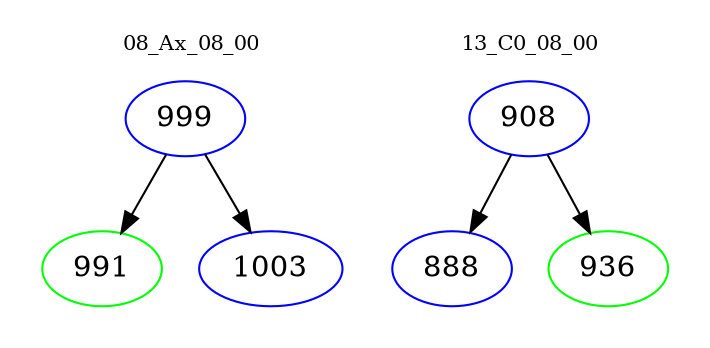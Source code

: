 digraph{
subgraph cluster_0 {
color = white
label = "08_Ax_08_00";
fontsize=10;
T0_999 [label="999", color="blue"]
T0_999 -> T0_991 [color="black"]
T0_991 [label="991", color="green"]
T0_999 -> T0_1003 [color="black"]
T0_1003 [label="1003", color="blue"]
}
subgraph cluster_1 {
color = white
label = "13_C0_08_00";
fontsize=10;
T1_908 [label="908", color="blue"]
T1_908 -> T1_888 [color="black"]
T1_888 [label="888", color="blue"]
T1_908 -> T1_936 [color="black"]
T1_936 [label="936", color="green"]
}
}
